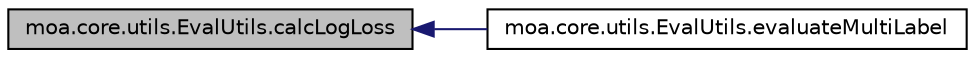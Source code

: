 digraph G
{
  edge [fontname="Helvetica",fontsize="10",labelfontname="Helvetica",labelfontsize="10"];
  node [fontname="Helvetica",fontsize="10",shape=record];
  rankdir=LR;
  Node1 [label="moa.core.utils.EvalUtils.calcLogLoss",height=0.2,width=0.4,color="black", fillcolor="grey75", style="filled" fontcolor="black"];
  Node1 -> Node2 [dir=back,color="midnightblue",fontsize="10",style="solid",fontname="Helvetica"];
  Node2 [label="moa.core.utils.EvalUtils.evaluateMultiLabel",height=0.2,width=0.4,color="black", fillcolor="white", style="filled",URL="$classmoa_1_1core_1_1utils_1_1EvalUtils.html#a592435db214404cd3bf0add80a330704",tooltip="Calculate Performance Measures."];
}

